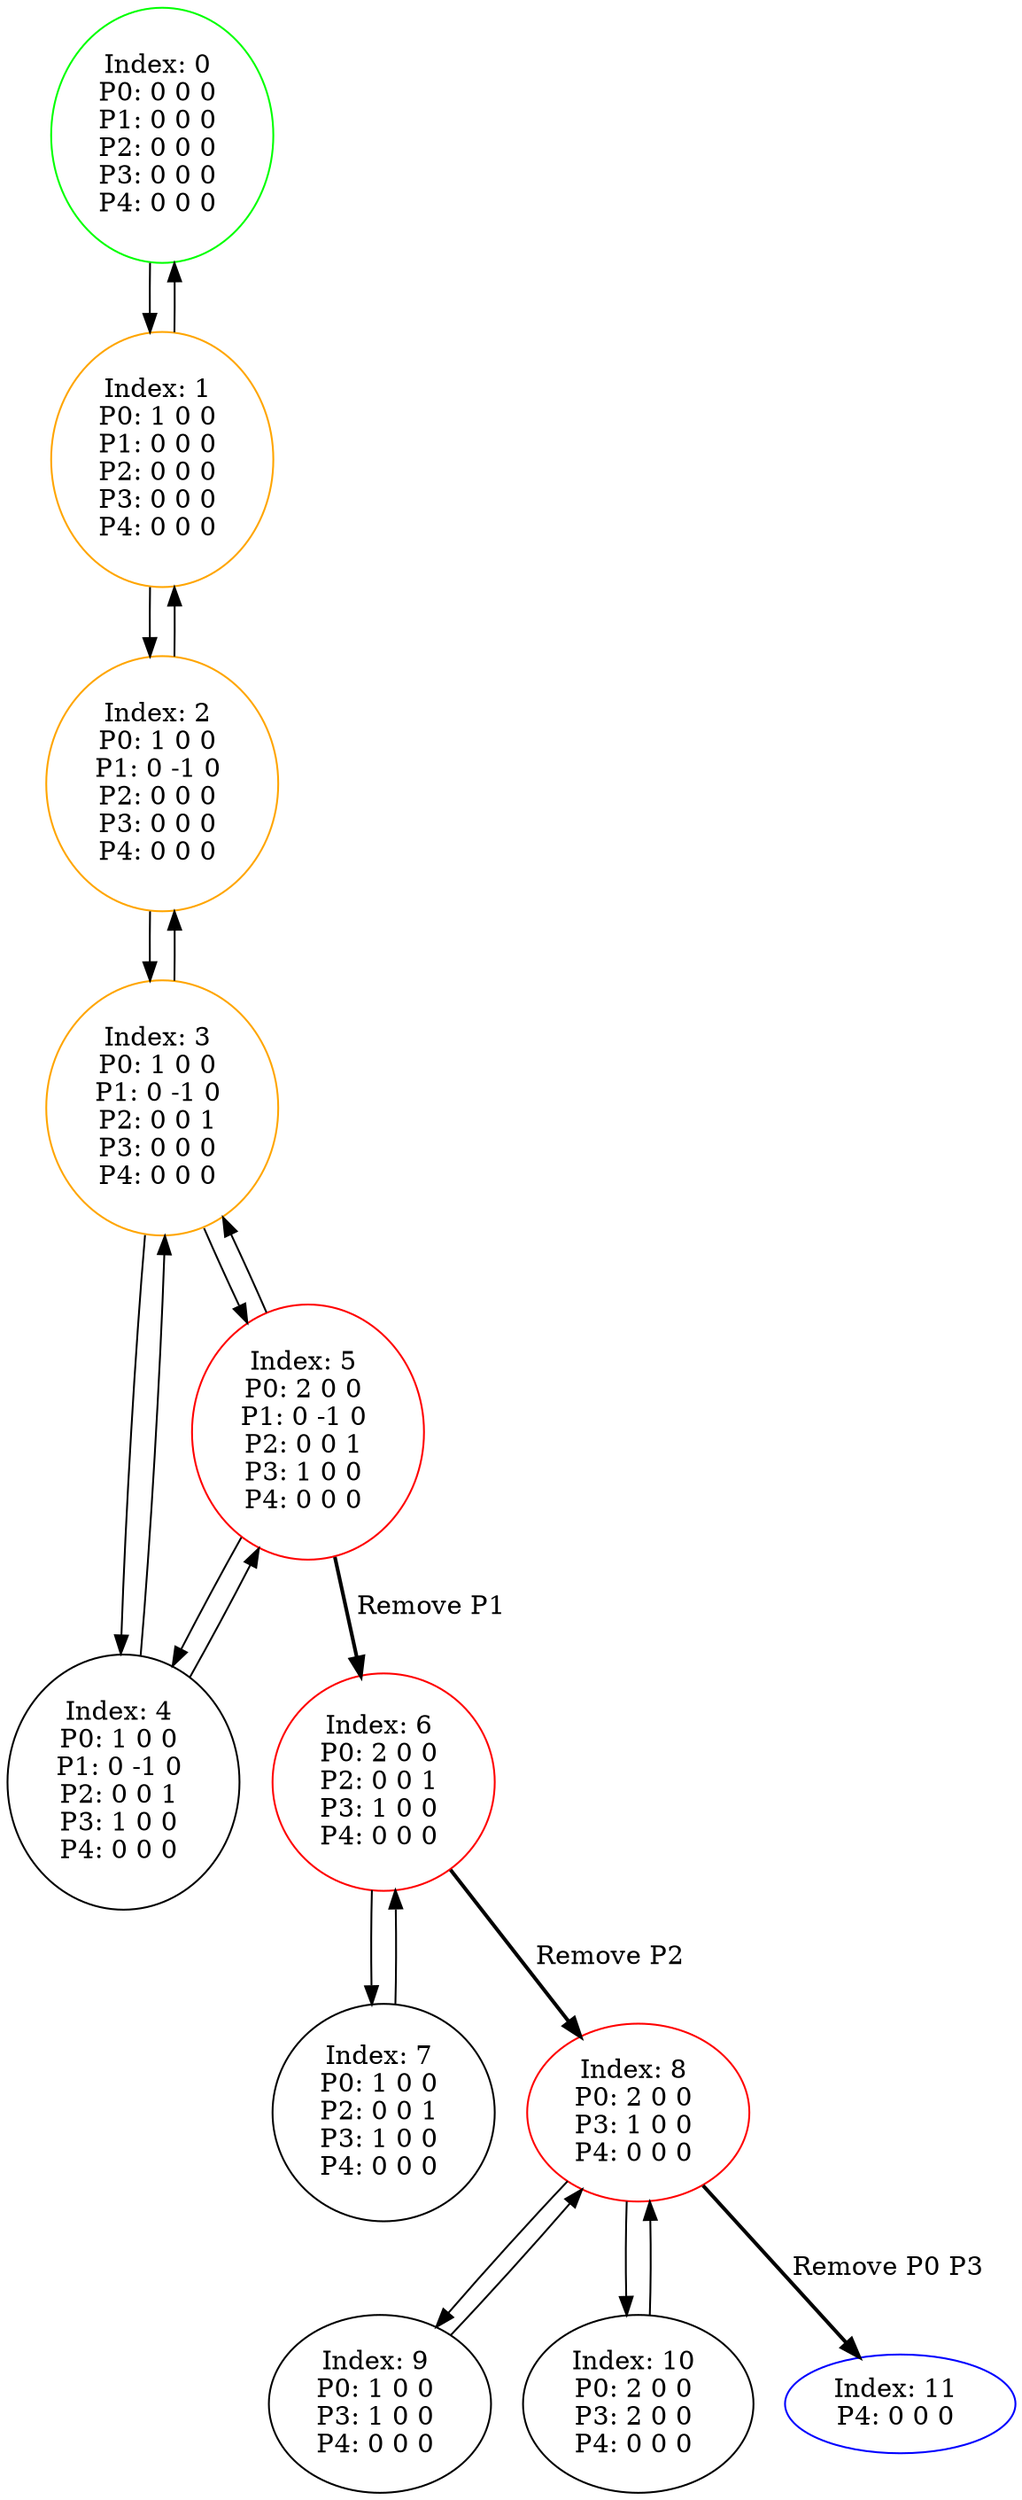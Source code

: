 digraph G {
color = "black"
0[label = "Index: 0 
P0: 0 0 0 
P1: 0 0 0 
P2: 0 0 0 
P3: 0 0 0 
P4: 0 0 0 
", color = "green"]
1[label = "Index: 1 
P0: 1 0 0 
P1: 0 0 0 
P2: 0 0 0 
P3: 0 0 0 
P4: 0 0 0 
", color = "orange"]
2[label = "Index: 2 
P0: 1 0 0 
P1: 0 -1 0 
P2: 0 0 0 
P3: 0 0 0 
P4: 0 0 0 
", color = "orange"]
3[label = "Index: 3 
P0: 1 0 0 
P1: 0 -1 0 
P2: 0 0 1 
P3: 0 0 0 
P4: 0 0 0 
", color = "orange"]
4[label = "Index: 4 
P0: 1 0 0 
P1: 0 -1 0 
P2: 0 0 1 
P3: 1 0 0 
P4: 0 0 0 
"]
5[label = "Index: 5 
P0: 2 0 0 
P1: 0 -1 0 
P2: 0 0 1 
P3: 1 0 0 
P4: 0 0 0 
", color = "red"]
6[label = "Index: 6 
P0: 2 0 0 
P2: 0 0 1 
P3: 1 0 0 
P4: 0 0 0 
", color = "red"]
7[label = "Index: 7 
P0: 1 0 0 
P2: 0 0 1 
P3: 1 0 0 
P4: 0 0 0 
"]
8[label = "Index: 8 
P0: 2 0 0 
P3: 1 0 0 
P4: 0 0 0 
", color = "red"]
9[label = "Index: 9 
P0: 1 0 0 
P3: 1 0 0 
P4: 0 0 0 
"]
10[label = "Index: 10 
P0: 2 0 0 
P3: 2 0 0 
P4: 0 0 0 
"]
11[label = "Index: 11 
P4: 0 0 0 
", color = "blue"]
0 -> 1

1 -> 0
1 -> 2

2 -> 1
2 -> 3

3 -> 2
3 -> 4
3 -> 5

4 -> 3
4 -> 5

5 -> 3
5 -> 4
5 -> 6[style=bold label=" Remove P1 "];


6 -> 7
6 -> 8[style=bold label=" Remove P2 "];


7 -> 6

8 -> 9
8 -> 10
8 -> 11[style=bold label=" Remove P0 P3 "];


9 -> 8

10 -> 8

}

